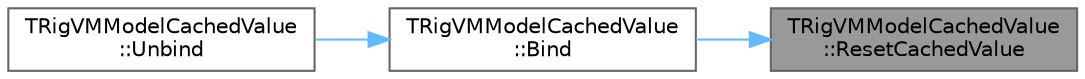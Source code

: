 digraph "TRigVMModelCachedValue::ResetCachedValue"
{
 // INTERACTIVE_SVG=YES
 // LATEX_PDF_SIZE
  bgcolor="transparent";
  edge [fontname=Helvetica,fontsize=10,labelfontname=Helvetica,labelfontsize=10];
  node [fontname=Helvetica,fontsize=10,shape=box,height=0.2,width=0.4];
  rankdir="RL";
  Node1 [id="Node000001",label="TRigVMModelCachedValue\l::ResetCachedValue",height=0.2,width=0.4,color="gray40", fillcolor="grey60", style="filled", fontcolor="black",tooltip=" "];
  Node1 -> Node2 [id="edge1_Node000001_Node000002",dir="back",color="steelblue1",style="solid",tooltip=" "];
  Node2 [id="Node000002",label="TRigVMModelCachedValue\l::Bind",height=0.2,width=0.4,color="grey40", fillcolor="white", style="filled",URL="$db/d03/classTRigVMModelCachedValue.html#a3c3a180f0ad73deac00f12ca88299ee8",tooltip=" "];
  Node2 -> Node3 [id="edge2_Node000002_Node000003",dir="back",color="steelblue1",style="solid",tooltip=" "];
  Node3 [id="Node000003",label="TRigVMModelCachedValue\l::Unbind",height=0.2,width=0.4,color="grey40", fillcolor="white", style="filled",URL="$db/d03/classTRigVMModelCachedValue.html#aadf4f9149fe4f4e6a4a25307cae5f6be",tooltip=" "];
}
